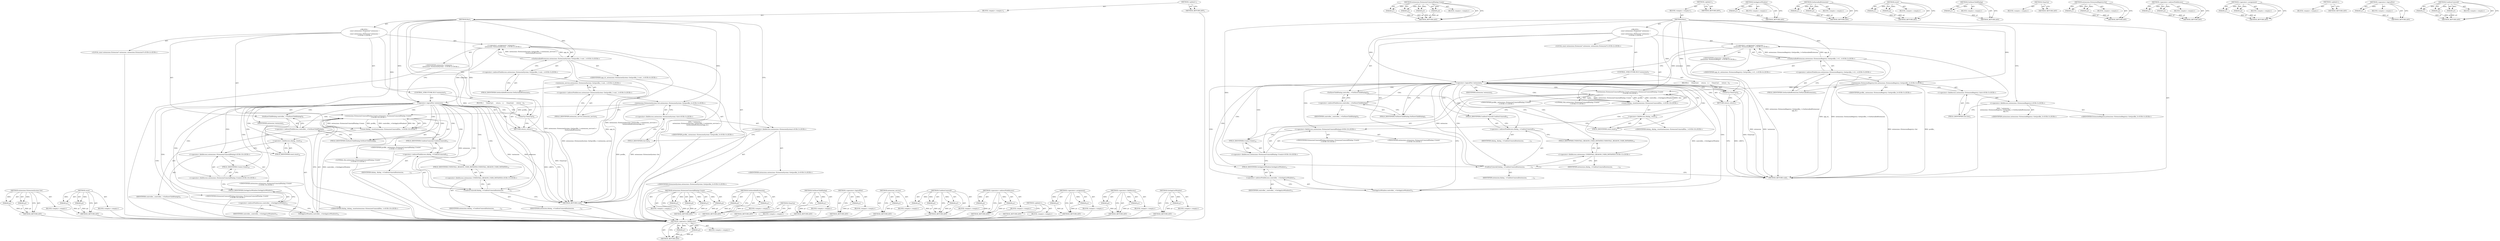 digraph "ConfirmUninstall" {
vulnerable_101 [label=<(METHOD,extensions.ExtensionSystem.Get)>];
vulnerable_102 [label=<(PARAM,p1)>];
vulnerable_103 [label=<(PARAM,p2)>];
vulnerable_104 [label=<(BLOCK,&lt;empty&gt;,&lt;empty&gt;)>];
vulnerable_105 [label=<(METHOD_RETURN,ANY)>];
vulnerable_122 [label=<(METHOD,reset)>];
vulnerable_123 [label=<(PARAM,p1)>];
vulnerable_124 [label=<(PARAM,p2)>];
vulnerable_125 [label=<(BLOCK,&lt;empty&gt;,&lt;empty&gt;)>];
vulnerable_126 [label=<(METHOD_RETURN,ANY)>];
vulnerable_6 [label=<(METHOD,&lt;global&gt;)<SUB>1</SUB>>];
vulnerable_7 [label=<(BLOCK,&lt;empty&gt;,&lt;empty&gt;)<SUB>1</SUB>>];
vulnerable_8 [label=<(METHOD,Run)<SUB>1</SUB>>];
vulnerable_9 [label="<(BLOCK,{
   const extensions::Extension* extension =
 ...,{
   const extensions::Extension* extension =
 ...)<SUB>1</SUB>>"];
vulnerable_10 [label="<(LOCAL,const extensions.Extension* extension: extensions.Extension*)<SUB>2</SUB>>"];
vulnerable_11 [label="<(&lt;operator&gt;.assignment,* extension =
      extensions::ExtensionSystem...)<SUB>2</SUB>>"];
vulnerable_12 [label="<(IDENTIFIER,extension,* extension =
      extensions::ExtensionSystem...)<SUB>2</SUB>>"];
vulnerable_13 [label="<(GetInstalledExtension,extensions::ExtensionSystem::Get(profile_)-&gt;ext...)<SUB>3</SUB>>"];
vulnerable_14 [label="<(&lt;operator&gt;.indirectFieldAccess,extensions::ExtensionSystem::Get(profile_)-&gt;ext...)<SUB>3</SUB>>"];
vulnerable_15 [label="<(extension_service,extensions::ExtensionSystem::Get(profile_)-&gt;ext...)<SUB>3</SUB>>"];
vulnerable_16 [label="<(&lt;operator&gt;.indirectFieldAccess,extensions::ExtensionSystem::Get(profile_)-&gt;ext...)<SUB>3</SUB>>"];
vulnerable_17 [label="<(extensions.ExtensionSystem.Get,extensions::ExtensionSystem::Get(profile_))<SUB>3</SUB>>"];
vulnerable_18 [label="<(&lt;operator&gt;.fieldAccess,extensions::ExtensionSystem::Get)<SUB>3</SUB>>"];
vulnerable_19 [label="<(&lt;operator&gt;.fieldAccess,extensions::ExtensionSystem)<SUB>3</SUB>>"];
vulnerable_20 [label="<(IDENTIFIER,extensions,extensions::ExtensionSystem::Get(profile_))<SUB>3</SUB>>"];
vulnerable_21 [label="<(IDENTIFIER,ExtensionSystem,extensions::ExtensionSystem::Get(profile_))<SUB>3</SUB>>"];
vulnerable_22 [label=<(FIELD_IDENTIFIER,Get,Get)<SUB>3</SUB>>];
vulnerable_23 [label="<(IDENTIFIER,profile_,extensions::ExtensionSystem::Get(profile_))<SUB>3</SUB>>"];
vulnerable_24 [label=<(FIELD_IDENTIFIER,extension_service,extension_service)<SUB>3</SUB>>];
vulnerable_25 [label=<(FIELD_IDENTIFIER,GetInstalledExtension,GetInstalledExtension)<SUB>3</SUB>>];
vulnerable_26 [label="<(IDENTIFIER,app_id_,extensions::ExtensionSystem::Get(profile_)-&gt;ext...)<SUB>4</SUB>>"];
vulnerable_27 [label=<(CONTROL_STRUCTURE,IF,if (!extension))<SUB>5</SUB>>];
vulnerable_28 [label=<(&lt;operator&gt;.logicalNot,!extension)<SUB>5</SUB>>];
vulnerable_29 [label=<(IDENTIFIER,extension,!extension)<SUB>5</SUB>>];
vulnerable_30 [label=<(BLOCK,{
     CleanUp();
     return;
  },{
     CleanUp();
     return;
  })<SUB>5</SUB>>];
vulnerable_31 [label=<(CleanUp,CleanUp())<SUB>6</SUB>>];
vulnerable_32 [label=<(RETURN,return;,return;)<SUB>7</SUB>>];
vulnerable_33 [label=<(OnShowChildDialog,controller_-&gt;OnShowChildDialog())<SUB>9</SUB>>];
vulnerable_34 [label=<(&lt;operator&gt;.indirectFieldAccess,controller_-&gt;OnShowChildDialog)<SUB>9</SUB>>];
vulnerable_35 [label=<(IDENTIFIER,controller_,controller_-&gt;OnShowChildDialog())<SUB>9</SUB>>];
vulnerable_36 [label=<(FIELD_IDENTIFIER,OnShowChildDialog,OnShowChildDialog)<SUB>9</SUB>>];
vulnerable_37 [label="<(reset,dialog_.reset(extensions::ExtensionUninstallDia...)<SUB>10</SUB>>"];
vulnerable_38 [label=<(&lt;operator&gt;.fieldAccess,dialog_.reset)<SUB>10</SUB>>];
vulnerable_39 [label="<(IDENTIFIER,dialog_,dialog_.reset(extensions::ExtensionUninstallDia...)<SUB>10</SUB>>"];
vulnerable_40 [label=<(FIELD_IDENTIFIER,reset,reset)<SUB>10</SUB>>];
vulnerable_41 [label="<(extensions.ExtensionUninstallDialog.Create,extensions::ExtensionUninstallDialog::Create(
 ...)<SUB>10</SUB>>"];
vulnerable_42 [label="<(&lt;operator&gt;.fieldAccess,extensions::ExtensionUninstallDialog::Create)<SUB>10</SUB>>"];
vulnerable_43 [label="<(&lt;operator&gt;.fieldAccess,extensions::ExtensionUninstallDialog)<SUB>10</SUB>>"];
vulnerable_44 [label="<(IDENTIFIER,extensions,extensions::ExtensionUninstallDialog::Create(
 ...)<SUB>10</SUB>>"];
vulnerable_45 [label="<(IDENTIFIER,ExtensionUninstallDialog,extensions::ExtensionUninstallDialog::Create(
 ...)<SUB>10</SUB>>"];
vulnerable_46 [label=<(FIELD_IDENTIFIER,Create,Create)<SUB>10</SUB>>];
vulnerable_47 [label="<(IDENTIFIER,profile_,extensions::ExtensionUninstallDialog::Create(
 ...)<SUB>11</SUB>>"];
vulnerable_48 [label=<(GetAppListWindow,controller_-&gt;GetAppListWindow())<SUB>11</SUB>>];
vulnerable_49 [label=<(&lt;operator&gt;.indirectFieldAccess,controller_-&gt;GetAppListWindow)<SUB>11</SUB>>];
vulnerable_50 [label=<(IDENTIFIER,controller_,controller_-&gt;GetAppListWindow())<SUB>11</SUB>>];
vulnerable_51 [label=<(FIELD_IDENTIFIER,GetAppListWindow,GetAppListWindow)<SUB>11</SUB>>];
vulnerable_52 [label="<(LITERAL,this,extensions::ExtensionUninstallDialog::Create(
 ...)<SUB>11</SUB>>"];
vulnerable_53 [label=<(ConfirmUninstall,dialog_-&gt;ConfirmUninstall(extension,
          ...)<SUB>12</SUB>>];
vulnerable_54 [label=<(&lt;operator&gt;.indirectFieldAccess,dialog_-&gt;ConfirmUninstall)<SUB>12</SUB>>];
vulnerable_55 [label=<(IDENTIFIER,dialog_,dialog_-&gt;ConfirmUninstall(extension,
          ...)<SUB>12</SUB>>];
vulnerable_56 [label=<(FIELD_IDENTIFIER,ConfirmUninstall,ConfirmUninstall)<SUB>12</SUB>>];
vulnerable_57 [label=<(IDENTIFIER,extension,dialog_-&gt;ConfirmUninstall(extension,
          ...)<SUB>12</SUB>>];
vulnerable_58 [label="<(&lt;operator&gt;.fieldAccess,extensions::UNINSTALL_REASON_USER_INITIATED)<SUB>13</SUB>>"];
vulnerable_59 [label=<(IDENTIFIER,extensions,dialog_-&gt;ConfirmUninstall(extension,
          ...)<SUB>13</SUB>>];
vulnerable_60 [label=<(FIELD_IDENTIFIER,UNINSTALL_REASON_USER_INITIATED,UNINSTALL_REASON_USER_INITIATED)<SUB>13</SUB>>];
vulnerable_61 [label=<(METHOD_RETURN,void)<SUB>1</SUB>>];
vulnerable_63 [label=<(METHOD_RETURN,ANY)<SUB>1</SUB>>];
vulnerable_127 [label=<(METHOD,extensions.ExtensionUninstallDialog.Create)>];
vulnerable_128 [label=<(PARAM,p1)>];
vulnerable_129 [label=<(PARAM,p2)>];
vulnerable_130 [label=<(PARAM,p3)>];
vulnerable_131 [label=<(PARAM,p4)>];
vulnerable_132 [label=<(BLOCK,&lt;empty&gt;,&lt;empty&gt;)>];
vulnerable_133 [label=<(METHOD_RETURN,ANY)>];
vulnerable_87 [label=<(METHOD,GetInstalledExtension)>];
vulnerable_88 [label=<(PARAM,p1)>];
vulnerable_89 [label=<(PARAM,p2)>];
vulnerable_90 [label=<(BLOCK,&lt;empty&gt;,&lt;empty&gt;)>];
vulnerable_91 [label=<(METHOD_RETURN,ANY)>];
vulnerable_118 [label=<(METHOD,OnShowChildDialog)>];
vulnerable_119 [label=<(PARAM,p1)>];
vulnerable_120 [label=<(BLOCK,&lt;empty&gt;,&lt;empty&gt;)>];
vulnerable_121 [label=<(METHOD_RETURN,ANY)>];
vulnerable_115 [label=<(METHOD,CleanUp)>];
vulnerable_116 [label=<(BLOCK,&lt;empty&gt;,&lt;empty&gt;)>];
vulnerable_117 [label=<(METHOD_RETURN,ANY)>];
vulnerable_111 [label=<(METHOD,&lt;operator&gt;.logicalNot)>];
vulnerable_112 [label=<(PARAM,p1)>];
vulnerable_113 [label=<(BLOCK,&lt;empty&gt;,&lt;empty&gt;)>];
vulnerable_114 [label=<(METHOD_RETURN,ANY)>];
vulnerable_97 [label=<(METHOD,extension_service)>];
vulnerable_98 [label=<(PARAM,p1)>];
vulnerable_99 [label=<(BLOCK,&lt;empty&gt;,&lt;empty&gt;)>];
vulnerable_100 [label=<(METHOD_RETURN,ANY)>];
vulnerable_138 [label=<(METHOD,ConfirmUninstall)>];
vulnerable_139 [label=<(PARAM,p1)>];
vulnerable_140 [label=<(PARAM,p2)>];
vulnerable_141 [label=<(PARAM,p3)>];
vulnerable_142 [label=<(BLOCK,&lt;empty&gt;,&lt;empty&gt;)>];
vulnerable_143 [label=<(METHOD_RETURN,ANY)>];
vulnerable_92 [label=<(METHOD,&lt;operator&gt;.indirectFieldAccess)>];
vulnerable_93 [label=<(PARAM,p1)>];
vulnerable_94 [label=<(PARAM,p2)>];
vulnerable_95 [label=<(BLOCK,&lt;empty&gt;,&lt;empty&gt;)>];
vulnerable_96 [label=<(METHOD_RETURN,ANY)>];
vulnerable_82 [label=<(METHOD,&lt;operator&gt;.assignment)>];
vulnerable_83 [label=<(PARAM,p1)>];
vulnerable_84 [label=<(PARAM,p2)>];
vulnerable_85 [label=<(BLOCK,&lt;empty&gt;,&lt;empty&gt;)>];
vulnerable_86 [label=<(METHOD_RETURN,ANY)>];
vulnerable_76 [label=<(METHOD,&lt;global&gt;)<SUB>1</SUB>>];
vulnerable_77 [label=<(BLOCK,&lt;empty&gt;,&lt;empty&gt;)>];
vulnerable_78 [label=<(METHOD_RETURN,ANY)>];
vulnerable_106 [label=<(METHOD,&lt;operator&gt;.fieldAccess)>];
vulnerable_107 [label=<(PARAM,p1)>];
vulnerable_108 [label=<(PARAM,p2)>];
vulnerable_109 [label=<(BLOCK,&lt;empty&gt;,&lt;empty&gt;)>];
vulnerable_110 [label=<(METHOD_RETURN,ANY)>];
vulnerable_134 [label=<(METHOD,GetAppListWindow)>];
vulnerable_135 [label=<(PARAM,p1)>];
vulnerable_136 [label=<(BLOCK,&lt;empty&gt;,&lt;empty&gt;)>];
vulnerable_137 [label=<(METHOD_RETURN,ANY)>];
fixed_99 [label=<(METHOD,&lt;operator&gt;.fieldAccess)>];
fixed_100 [label=<(PARAM,p1)>];
fixed_101 [label=<(PARAM,p2)>];
fixed_102 [label=<(BLOCK,&lt;empty&gt;,&lt;empty&gt;)>];
fixed_103 [label=<(METHOD_RETURN,ANY)>];
fixed_120 [label=<(METHOD,extensions.ExtensionUninstallDialog.Create)>];
fixed_121 [label=<(PARAM,p1)>];
fixed_122 [label=<(PARAM,p2)>];
fixed_123 [label=<(PARAM,p3)>];
fixed_124 [label=<(PARAM,p4)>];
fixed_125 [label=<(BLOCK,&lt;empty&gt;,&lt;empty&gt;)>];
fixed_126 [label=<(METHOD_RETURN,ANY)>];
fixed_6 [label=<(METHOD,&lt;global&gt;)<SUB>1</SUB>>];
fixed_7 [label=<(BLOCK,&lt;empty&gt;,&lt;empty&gt;)<SUB>1</SUB>>];
fixed_8 [label=<(METHOD,Run)<SUB>1</SUB>>];
fixed_9 [label="<(BLOCK,{
   const extensions::Extension* extension =
 ...,{
   const extensions::Extension* extension =
 ...)<SUB>1</SUB>>"];
fixed_10 [label="<(LOCAL,const extensions.Extension* extension: extensions.Extension*)<SUB>2</SUB>>"];
fixed_11 [label="<(&lt;operator&gt;.assignment,* extension =
      extensions::ExtensionRegist...)<SUB>2</SUB>>"];
fixed_12 [label="<(IDENTIFIER,extension,* extension =
      extensions::ExtensionRegist...)<SUB>2</SUB>>"];
fixed_13 [label="<(GetInstalledExtension,extensions::ExtensionRegistry::Get(profile_)-&gt;G...)<SUB>3</SUB>>"];
fixed_14 [label="<(&lt;operator&gt;.indirectFieldAccess,extensions::ExtensionRegistry::Get(profile_)-&gt;G...)<SUB>3</SUB>>"];
fixed_15 [label="<(extensions.ExtensionRegistry.Get,extensions::ExtensionRegistry::Get(profile_))<SUB>3</SUB>>"];
fixed_16 [label="<(&lt;operator&gt;.fieldAccess,extensions::ExtensionRegistry::Get)<SUB>3</SUB>>"];
fixed_17 [label="<(&lt;operator&gt;.fieldAccess,extensions::ExtensionRegistry)<SUB>3</SUB>>"];
fixed_18 [label="<(IDENTIFIER,extensions,extensions::ExtensionRegistry::Get(profile_))<SUB>3</SUB>>"];
fixed_19 [label="<(IDENTIFIER,ExtensionRegistry,extensions::ExtensionRegistry::Get(profile_))<SUB>3</SUB>>"];
fixed_20 [label=<(FIELD_IDENTIFIER,Get,Get)<SUB>3</SUB>>];
fixed_21 [label="<(IDENTIFIER,profile_,extensions::ExtensionRegistry::Get(profile_))<SUB>3</SUB>>"];
fixed_22 [label=<(FIELD_IDENTIFIER,GetInstalledExtension,GetInstalledExtension)<SUB>3</SUB>>];
fixed_23 [label="<(IDENTIFIER,app_id_,extensions::ExtensionRegistry::Get(profile_)-&gt;G...)<SUB>4</SUB>>"];
fixed_24 [label=<(CONTROL_STRUCTURE,IF,if (!extension))<SUB>5</SUB>>];
fixed_25 [label=<(&lt;operator&gt;.logicalNot,!extension)<SUB>5</SUB>>];
fixed_26 [label=<(IDENTIFIER,extension,!extension)<SUB>5</SUB>>];
fixed_27 [label=<(BLOCK,{
     CleanUp();
     return;
  },{
     CleanUp();
     return;
  })<SUB>5</SUB>>];
fixed_28 [label=<(CleanUp,CleanUp())<SUB>6</SUB>>];
fixed_29 [label=<(RETURN,return;,return;)<SUB>7</SUB>>];
fixed_30 [label=<(OnShowChildDialog,controller_-&gt;OnShowChildDialog())<SUB>9</SUB>>];
fixed_31 [label=<(&lt;operator&gt;.indirectFieldAccess,controller_-&gt;OnShowChildDialog)<SUB>9</SUB>>];
fixed_32 [label=<(IDENTIFIER,controller_,controller_-&gt;OnShowChildDialog())<SUB>9</SUB>>];
fixed_33 [label=<(FIELD_IDENTIFIER,OnShowChildDialog,OnShowChildDialog)<SUB>9</SUB>>];
fixed_34 [label="<(reset,dialog_.reset(extensions::ExtensionUninstallDia...)<SUB>10</SUB>>"];
fixed_35 [label=<(&lt;operator&gt;.fieldAccess,dialog_.reset)<SUB>10</SUB>>];
fixed_36 [label="<(IDENTIFIER,dialog_,dialog_.reset(extensions::ExtensionUninstallDia...)<SUB>10</SUB>>"];
fixed_37 [label=<(FIELD_IDENTIFIER,reset,reset)<SUB>10</SUB>>];
fixed_38 [label="<(extensions.ExtensionUninstallDialog.Create,extensions::ExtensionUninstallDialog::Create(
 ...)<SUB>10</SUB>>"];
fixed_39 [label="<(&lt;operator&gt;.fieldAccess,extensions::ExtensionUninstallDialog::Create)<SUB>10</SUB>>"];
fixed_40 [label="<(&lt;operator&gt;.fieldAccess,extensions::ExtensionUninstallDialog)<SUB>10</SUB>>"];
fixed_41 [label="<(IDENTIFIER,extensions,extensions::ExtensionUninstallDialog::Create(
 ...)<SUB>10</SUB>>"];
fixed_42 [label="<(IDENTIFIER,ExtensionUninstallDialog,extensions::ExtensionUninstallDialog::Create(
 ...)<SUB>10</SUB>>"];
fixed_43 [label=<(FIELD_IDENTIFIER,Create,Create)<SUB>10</SUB>>];
fixed_44 [label="<(IDENTIFIER,profile_,extensions::ExtensionUninstallDialog::Create(
 ...)<SUB>11</SUB>>"];
fixed_45 [label=<(GetAppListWindow,controller_-&gt;GetAppListWindow())<SUB>11</SUB>>];
fixed_46 [label=<(&lt;operator&gt;.indirectFieldAccess,controller_-&gt;GetAppListWindow)<SUB>11</SUB>>];
fixed_47 [label=<(IDENTIFIER,controller_,controller_-&gt;GetAppListWindow())<SUB>11</SUB>>];
fixed_48 [label=<(FIELD_IDENTIFIER,GetAppListWindow,GetAppListWindow)<SUB>11</SUB>>];
fixed_49 [label="<(LITERAL,this,extensions::ExtensionUninstallDialog::Create(
 ...)<SUB>11</SUB>>"];
fixed_50 [label=<(ConfirmUninstall,dialog_-&gt;ConfirmUninstall(extension,
          ...)<SUB>12</SUB>>];
fixed_51 [label=<(&lt;operator&gt;.indirectFieldAccess,dialog_-&gt;ConfirmUninstall)<SUB>12</SUB>>];
fixed_52 [label=<(IDENTIFIER,dialog_,dialog_-&gt;ConfirmUninstall(extension,
          ...)<SUB>12</SUB>>];
fixed_53 [label=<(FIELD_IDENTIFIER,ConfirmUninstall,ConfirmUninstall)<SUB>12</SUB>>];
fixed_54 [label=<(IDENTIFIER,extension,dialog_-&gt;ConfirmUninstall(extension,
          ...)<SUB>12</SUB>>];
fixed_55 [label="<(&lt;operator&gt;.fieldAccess,extensions::UNINSTALL_REASON_USER_INITIATED)<SUB>13</SUB>>"];
fixed_56 [label=<(IDENTIFIER,extensions,dialog_-&gt;ConfirmUninstall(extension,
          ...)<SUB>13</SUB>>];
fixed_57 [label=<(FIELD_IDENTIFIER,UNINSTALL_REASON_USER_INITIATED,UNINSTALL_REASON_USER_INITIATED)<SUB>13</SUB>>];
fixed_58 [label=<(METHOD_RETURN,void)<SUB>1</SUB>>];
fixed_60 [label=<(METHOD_RETURN,ANY)<SUB>1</SUB>>];
fixed_127 [label=<(METHOD,GetAppListWindow)>];
fixed_128 [label=<(PARAM,p1)>];
fixed_129 [label=<(BLOCK,&lt;empty&gt;,&lt;empty&gt;)>];
fixed_130 [label=<(METHOD_RETURN,ANY)>];
fixed_84 [label=<(METHOD,GetInstalledExtension)>];
fixed_85 [label=<(PARAM,p1)>];
fixed_86 [label=<(PARAM,p2)>];
fixed_87 [label=<(BLOCK,&lt;empty&gt;,&lt;empty&gt;)>];
fixed_88 [label=<(METHOD_RETURN,ANY)>];
fixed_115 [label=<(METHOD,reset)>];
fixed_116 [label=<(PARAM,p1)>];
fixed_117 [label=<(PARAM,p2)>];
fixed_118 [label=<(BLOCK,&lt;empty&gt;,&lt;empty&gt;)>];
fixed_119 [label=<(METHOD_RETURN,ANY)>];
fixed_111 [label=<(METHOD,OnShowChildDialog)>];
fixed_112 [label=<(PARAM,p1)>];
fixed_113 [label=<(BLOCK,&lt;empty&gt;,&lt;empty&gt;)>];
fixed_114 [label=<(METHOD_RETURN,ANY)>];
fixed_108 [label=<(METHOD,CleanUp)>];
fixed_109 [label=<(BLOCK,&lt;empty&gt;,&lt;empty&gt;)>];
fixed_110 [label=<(METHOD_RETURN,ANY)>];
fixed_94 [label=<(METHOD,extensions.ExtensionRegistry.Get)>];
fixed_95 [label=<(PARAM,p1)>];
fixed_96 [label=<(PARAM,p2)>];
fixed_97 [label=<(BLOCK,&lt;empty&gt;,&lt;empty&gt;)>];
fixed_98 [label=<(METHOD_RETURN,ANY)>];
fixed_89 [label=<(METHOD,&lt;operator&gt;.indirectFieldAccess)>];
fixed_90 [label=<(PARAM,p1)>];
fixed_91 [label=<(PARAM,p2)>];
fixed_92 [label=<(BLOCK,&lt;empty&gt;,&lt;empty&gt;)>];
fixed_93 [label=<(METHOD_RETURN,ANY)>];
fixed_79 [label=<(METHOD,&lt;operator&gt;.assignment)>];
fixed_80 [label=<(PARAM,p1)>];
fixed_81 [label=<(PARAM,p2)>];
fixed_82 [label=<(BLOCK,&lt;empty&gt;,&lt;empty&gt;)>];
fixed_83 [label=<(METHOD_RETURN,ANY)>];
fixed_73 [label=<(METHOD,&lt;global&gt;)<SUB>1</SUB>>];
fixed_74 [label=<(BLOCK,&lt;empty&gt;,&lt;empty&gt;)>];
fixed_75 [label=<(METHOD_RETURN,ANY)>];
fixed_104 [label=<(METHOD,&lt;operator&gt;.logicalNot)>];
fixed_105 [label=<(PARAM,p1)>];
fixed_106 [label=<(BLOCK,&lt;empty&gt;,&lt;empty&gt;)>];
fixed_107 [label=<(METHOD_RETURN,ANY)>];
fixed_131 [label=<(METHOD,ConfirmUninstall)>];
fixed_132 [label=<(PARAM,p1)>];
fixed_133 [label=<(PARAM,p2)>];
fixed_134 [label=<(PARAM,p3)>];
fixed_135 [label=<(BLOCK,&lt;empty&gt;,&lt;empty&gt;)>];
fixed_136 [label=<(METHOD_RETURN,ANY)>];
vulnerable_101 -> vulnerable_102  [key=0, label="AST: "];
vulnerable_101 -> vulnerable_102  [key=1, label="DDG: "];
vulnerable_101 -> vulnerable_104  [key=0, label="AST: "];
vulnerable_101 -> vulnerable_103  [key=0, label="AST: "];
vulnerable_101 -> vulnerable_103  [key=1, label="DDG: "];
vulnerable_101 -> vulnerable_105  [key=0, label="AST: "];
vulnerable_101 -> vulnerable_105  [key=1, label="CFG: "];
vulnerable_102 -> vulnerable_105  [key=0, label="DDG: p1"];
vulnerable_103 -> vulnerable_105  [key=0, label="DDG: p2"];
vulnerable_104 -> fixed_99  [key=0];
vulnerable_105 -> fixed_99  [key=0];
vulnerable_122 -> vulnerable_123  [key=0, label="AST: "];
vulnerable_122 -> vulnerable_123  [key=1, label="DDG: "];
vulnerable_122 -> vulnerable_125  [key=0, label="AST: "];
vulnerable_122 -> vulnerable_124  [key=0, label="AST: "];
vulnerable_122 -> vulnerable_124  [key=1, label="DDG: "];
vulnerable_122 -> vulnerable_126  [key=0, label="AST: "];
vulnerable_122 -> vulnerable_126  [key=1, label="CFG: "];
vulnerable_123 -> vulnerable_126  [key=0, label="DDG: p1"];
vulnerable_124 -> vulnerable_126  [key=0, label="DDG: p2"];
vulnerable_125 -> fixed_99  [key=0];
vulnerable_126 -> fixed_99  [key=0];
vulnerable_6 -> vulnerable_7  [key=0, label="AST: "];
vulnerable_6 -> vulnerable_63  [key=0, label="AST: "];
vulnerable_6 -> vulnerable_63  [key=1, label="CFG: "];
vulnerable_7 -> vulnerable_8  [key=0, label="AST: "];
vulnerable_8 -> vulnerable_9  [key=0, label="AST: "];
vulnerable_8 -> vulnerable_61  [key=0, label="AST: "];
vulnerable_8 -> vulnerable_19  [key=0, label="CFG: "];
vulnerable_8 -> vulnerable_53  [key=0, label="DDG: "];
vulnerable_8 -> vulnerable_13  [key=0, label="DDG: "];
vulnerable_8 -> vulnerable_28  [key=0, label="DDG: "];
vulnerable_8 -> vulnerable_31  [key=0, label="DDG: "];
vulnerable_8 -> vulnerable_32  [key=0, label="DDG: "];
vulnerable_8 -> vulnerable_41  [key=0, label="DDG: "];
vulnerable_8 -> vulnerable_17  [key=0, label="DDG: "];
vulnerable_9 -> vulnerable_10  [key=0, label="AST: "];
vulnerable_9 -> vulnerable_11  [key=0, label="AST: "];
vulnerable_9 -> vulnerable_27  [key=0, label="AST: "];
vulnerable_9 -> vulnerable_33  [key=0, label="AST: "];
vulnerable_9 -> vulnerable_37  [key=0, label="AST: "];
vulnerable_9 -> vulnerable_53  [key=0, label="AST: "];
vulnerable_10 -> fixed_99  [key=0];
vulnerable_11 -> vulnerable_12  [key=0, label="AST: "];
vulnerable_11 -> vulnerable_13  [key=0, label="AST: "];
vulnerable_11 -> vulnerable_28  [key=0, label="CFG: "];
vulnerable_11 -> vulnerable_28  [key=1, label="DDG: extension"];
vulnerable_11 -> vulnerable_61  [key=0, label="DDG: extensions::ExtensionSystem::Get(profile_)-&gt;extension_service()-&gt;
          GetInstalledExtension(app_id_)"];
vulnerable_11 -> vulnerable_61  [key=1, label="DDG: * extension =
      extensions::ExtensionSystem::Get(profile_)-&gt;extension_service()-&gt;
          GetInstalledExtension(app_id_)"];
vulnerable_12 -> fixed_99  [key=0];
vulnerable_13 -> vulnerable_14  [key=0, label="AST: "];
vulnerable_13 -> vulnerable_26  [key=0, label="AST: "];
vulnerable_13 -> vulnerable_11  [key=0, label="CFG: "];
vulnerable_13 -> vulnerable_11  [key=1, label="DDG: extensions::ExtensionSystem::Get(profile_)-&gt;extension_service()-&gt;
          GetInstalledExtension"];
vulnerable_13 -> vulnerable_11  [key=2, label="DDG: app_id_"];
vulnerable_13 -> vulnerable_61  [key=0, label="DDG: extensions::ExtensionSystem::Get(profile_)-&gt;extension_service()-&gt;
          GetInstalledExtension"];
vulnerable_13 -> vulnerable_61  [key=1, label="DDG: app_id_"];
vulnerable_14 -> vulnerable_15  [key=0, label="AST: "];
vulnerable_14 -> vulnerable_25  [key=0, label="AST: "];
vulnerable_14 -> vulnerable_13  [key=0, label="CFG: "];
vulnerable_15 -> vulnerable_16  [key=0, label="AST: "];
vulnerable_15 -> vulnerable_25  [key=0, label="CFG: "];
vulnerable_15 -> vulnerable_61  [key=0, label="DDG: extensions::ExtensionSystem::Get(profile_)-&gt;extension_service"];
vulnerable_16 -> vulnerable_17  [key=0, label="AST: "];
vulnerable_16 -> vulnerable_24  [key=0, label="AST: "];
vulnerable_16 -> vulnerable_15  [key=0, label="CFG: "];
vulnerable_17 -> vulnerable_18  [key=0, label="AST: "];
vulnerable_17 -> vulnerable_23  [key=0, label="AST: "];
vulnerable_17 -> vulnerable_24  [key=0, label="CFG: "];
vulnerable_17 -> vulnerable_61  [key=0, label="DDG: extensions::ExtensionSystem::Get"];
vulnerable_17 -> vulnerable_61  [key=1, label="DDG: profile_"];
vulnerable_17 -> vulnerable_41  [key=0, label="DDG: profile_"];
vulnerable_18 -> vulnerable_19  [key=0, label="AST: "];
vulnerable_18 -> vulnerable_22  [key=0, label="AST: "];
vulnerable_18 -> vulnerable_17  [key=0, label="CFG: "];
vulnerable_19 -> vulnerable_20  [key=0, label="AST: "];
vulnerable_19 -> vulnerable_21  [key=0, label="AST: "];
vulnerable_19 -> vulnerable_22  [key=0, label="CFG: "];
vulnerable_20 -> fixed_99  [key=0];
vulnerable_21 -> fixed_99  [key=0];
vulnerable_22 -> vulnerable_18  [key=0, label="CFG: "];
vulnerable_23 -> fixed_99  [key=0];
vulnerable_24 -> vulnerable_16  [key=0, label="CFG: "];
vulnerable_25 -> vulnerable_14  [key=0, label="CFG: "];
vulnerable_26 -> fixed_99  [key=0];
vulnerable_27 -> vulnerable_28  [key=0, label="AST: "];
vulnerable_27 -> vulnerable_30  [key=0, label="AST: "];
vulnerable_28 -> vulnerable_29  [key=0, label="AST: "];
vulnerable_28 -> vulnerable_31  [key=0, label="CFG: "];
vulnerable_28 -> vulnerable_31  [key=1, label="CDG: "];
vulnerable_28 -> vulnerable_36  [key=0, label="CFG: "];
vulnerable_28 -> vulnerable_36  [key=1, label="CDG: "];
vulnerable_28 -> vulnerable_61  [key=0, label="DDG: extension"];
vulnerable_28 -> vulnerable_61  [key=1, label="DDG: !extension"];
vulnerable_28 -> vulnerable_53  [key=0, label="DDG: extension"];
vulnerable_28 -> vulnerable_53  [key=1, label="CDG: "];
vulnerable_28 -> vulnerable_34  [key=0, label="CDG: "];
vulnerable_28 -> vulnerable_48  [key=0, label="CDG: "];
vulnerable_28 -> vulnerable_32  [key=0, label="CDG: "];
vulnerable_28 -> vulnerable_58  [key=0, label="CDG: "];
vulnerable_28 -> vulnerable_49  [key=0, label="CDG: "];
vulnerable_28 -> vulnerable_60  [key=0, label="CDG: "];
vulnerable_28 -> vulnerable_33  [key=0, label="CDG: "];
vulnerable_28 -> vulnerable_42  [key=0, label="CDG: "];
vulnerable_28 -> vulnerable_51  [key=0, label="CDG: "];
vulnerable_28 -> vulnerable_37  [key=0, label="CDG: "];
vulnerable_28 -> vulnerable_46  [key=0, label="CDG: "];
vulnerable_28 -> vulnerable_38  [key=0, label="CDG: "];
vulnerable_28 -> vulnerable_56  [key=0, label="CDG: "];
vulnerable_28 -> vulnerable_41  [key=0, label="CDG: "];
vulnerable_28 -> vulnerable_40  [key=0, label="CDG: "];
vulnerable_28 -> vulnerable_54  [key=0, label="CDG: "];
vulnerable_28 -> vulnerable_43  [key=0, label="CDG: "];
vulnerable_29 -> fixed_99  [key=0];
vulnerable_30 -> vulnerable_31  [key=0, label="AST: "];
vulnerable_30 -> vulnerable_32  [key=0, label="AST: "];
vulnerable_31 -> vulnerable_32  [key=0, label="CFG: "];
vulnerable_31 -> vulnerable_61  [key=0, label="DDG: CleanUp()"];
vulnerable_32 -> vulnerable_61  [key=0, label="CFG: "];
vulnerable_32 -> vulnerable_61  [key=1, label="DDG: &lt;RET&gt;"];
vulnerable_33 -> vulnerable_34  [key=0, label="AST: "];
vulnerable_33 -> vulnerable_40  [key=0, label="CFG: "];
vulnerable_34 -> vulnerable_35  [key=0, label="AST: "];
vulnerable_34 -> vulnerable_36  [key=0, label="AST: "];
vulnerable_34 -> vulnerable_33  [key=0, label="CFG: "];
vulnerable_35 -> fixed_99  [key=0];
vulnerable_36 -> vulnerable_34  [key=0, label="CFG: "];
vulnerable_37 -> vulnerable_38  [key=0, label="AST: "];
vulnerable_37 -> vulnerable_41  [key=0, label="AST: "];
vulnerable_37 -> vulnerable_56  [key=0, label="CFG: "];
vulnerable_38 -> vulnerable_39  [key=0, label="AST: "];
vulnerable_38 -> vulnerable_40  [key=0, label="AST: "];
vulnerable_38 -> vulnerable_43  [key=0, label="CFG: "];
vulnerable_39 -> fixed_99  [key=0];
vulnerable_40 -> vulnerable_38  [key=0, label="CFG: "];
vulnerable_41 -> vulnerable_42  [key=0, label="AST: "];
vulnerable_41 -> vulnerable_47  [key=0, label="AST: "];
vulnerable_41 -> vulnerable_48  [key=0, label="AST: "];
vulnerable_41 -> vulnerable_52  [key=0, label="AST: "];
vulnerable_41 -> vulnerable_37  [key=0, label="CFG: "];
vulnerable_41 -> vulnerable_37  [key=1, label="DDG: extensions::ExtensionUninstallDialog::Create"];
vulnerable_41 -> vulnerable_37  [key=2, label="DDG: profile_"];
vulnerable_41 -> vulnerable_37  [key=3, label="DDG: controller_-&gt;GetAppListWindow()"];
vulnerable_41 -> vulnerable_37  [key=4, label="DDG: this"];
vulnerable_42 -> vulnerable_43  [key=0, label="AST: "];
vulnerable_42 -> vulnerable_46  [key=0, label="AST: "];
vulnerable_42 -> vulnerable_51  [key=0, label="CFG: "];
vulnerable_43 -> vulnerable_44  [key=0, label="AST: "];
vulnerable_43 -> vulnerable_45  [key=0, label="AST: "];
vulnerable_43 -> vulnerable_46  [key=0, label="CFG: "];
vulnerable_44 -> fixed_99  [key=0];
vulnerable_45 -> fixed_99  [key=0];
vulnerable_46 -> vulnerable_42  [key=0, label="CFG: "];
vulnerable_47 -> fixed_99  [key=0];
vulnerable_48 -> vulnerable_49  [key=0, label="AST: "];
vulnerable_48 -> vulnerable_41  [key=0, label="CFG: "];
vulnerable_48 -> vulnerable_41  [key=1, label="DDG: controller_-&gt;GetAppListWindow"];
vulnerable_49 -> vulnerable_50  [key=0, label="AST: "];
vulnerable_49 -> vulnerable_51  [key=0, label="AST: "];
vulnerable_49 -> vulnerable_48  [key=0, label="CFG: "];
vulnerable_50 -> fixed_99  [key=0];
vulnerable_51 -> vulnerable_49  [key=0, label="CFG: "];
vulnerable_52 -> fixed_99  [key=0];
vulnerable_53 -> vulnerable_54  [key=0, label="AST: "];
vulnerable_53 -> vulnerable_57  [key=0, label="AST: "];
vulnerable_53 -> vulnerable_58  [key=0, label="AST: "];
vulnerable_53 -> vulnerable_61  [key=0, label="CFG: "];
vulnerable_54 -> vulnerable_55  [key=0, label="AST: "];
vulnerable_54 -> vulnerable_56  [key=0, label="AST: "];
vulnerable_54 -> vulnerable_60  [key=0, label="CFG: "];
vulnerable_55 -> fixed_99  [key=0];
vulnerable_56 -> vulnerable_54  [key=0, label="CFG: "];
vulnerable_57 -> fixed_99  [key=0];
vulnerable_58 -> vulnerable_59  [key=0, label="AST: "];
vulnerable_58 -> vulnerable_60  [key=0, label="AST: "];
vulnerable_58 -> vulnerable_53  [key=0, label="CFG: "];
vulnerable_59 -> fixed_99  [key=0];
vulnerable_60 -> vulnerable_58  [key=0, label="CFG: "];
vulnerable_61 -> fixed_99  [key=0];
vulnerable_63 -> fixed_99  [key=0];
vulnerable_127 -> vulnerable_128  [key=0, label="AST: "];
vulnerable_127 -> vulnerable_128  [key=1, label="DDG: "];
vulnerable_127 -> vulnerable_132  [key=0, label="AST: "];
vulnerable_127 -> vulnerable_129  [key=0, label="AST: "];
vulnerable_127 -> vulnerable_129  [key=1, label="DDG: "];
vulnerable_127 -> vulnerable_133  [key=0, label="AST: "];
vulnerable_127 -> vulnerable_133  [key=1, label="CFG: "];
vulnerable_127 -> vulnerable_130  [key=0, label="AST: "];
vulnerable_127 -> vulnerable_130  [key=1, label="DDG: "];
vulnerable_127 -> vulnerable_131  [key=0, label="AST: "];
vulnerable_127 -> vulnerable_131  [key=1, label="DDG: "];
vulnerable_128 -> vulnerable_133  [key=0, label="DDG: p1"];
vulnerable_129 -> vulnerable_133  [key=0, label="DDG: p2"];
vulnerable_130 -> vulnerable_133  [key=0, label="DDG: p3"];
vulnerable_131 -> vulnerable_133  [key=0, label="DDG: p4"];
vulnerable_132 -> fixed_99  [key=0];
vulnerable_133 -> fixed_99  [key=0];
vulnerable_87 -> vulnerable_88  [key=0, label="AST: "];
vulnerable_87 -> vulnerable_88  [key=1, label="DDG: "];
vulnerable_87 -> vulnerable_90  [key=0, label="AST: "];
vulnerable_87 -> vulnerable_89  [key=0, label="AST: "];
vulnerable_87 -> vulnerable_89  [key=1, label="DDG: "];
vulnerable_87 -> vulnerable_91  [key=0, label="AST: "];
vulnerable_87 -> vulnerable_91  [key=1, label="CFG: "];
vulnerable_88 -> vulnerable_91  [key=0, label="DDG: p1"];
vulnerable_89 -> vulnerable_91  [key=0, label="DDG: p2"];
vulnerable_90 -> fixed_99  [key=0];
vulnerable_91 -> fixed_99  [key=0];
vulnerable_118 -> vulnerable_119  [key=0, label="AST: "];
vulnerable_118 -> vulnerable_119  [key=1, label="DDG: "];
vulnerable_118 -> vulnerable_120  [key=0, label="AST: "];
vulnerable_118 -> vulnerable_121  [key=0, label="AST: "];
vulnerable_118 -> vulnerable_121  [key=1, label="CFG: "];
vulnerable_119 -> vulnerable_121  [key=0, label="DDG: p1"];
vulnerable_120 -> fixed_99  [key=0];
vulnerable_121 -> fixed_99  [key=0];
vulnerable_115 -> vulnerable_116  [key=0, label="AST: "];
vulnerable_115 -> vulnerable_117  [key=0, label="AST: "];
vulnerable_115 -> vulnerable_117  [key=1, label="CFG: "];
vulnerable_116 -> fixed_99  [key=0];
vulnerable_117 -> fixed_99  [key=0];
vulnerable_111 -> vulnerable_112  [key=0, label="AST: "];
vulnerable_111 -> vulnerable_112  [key=1, label="DDG: "];
vulnerable_111 -> vulnerable_113  [key=0, label="AST: "];
vulnerable_111 -> vulnerable_114  [key=0, label="AST: "];
vulnerable_111 -> vulnerable_114  [key=1, label="CFG: "];
vulnerable_112 -> vulnerable_114  [key=0, label="DDG: p1"];
vulnerable_113 -> fixed_99  [key=0];
vulnerable_114 -> fixed_99  [key=0];
vulnerable_97 -> vulnerable_98  [key=0, label="AST: "];
vulnerable_97 -> vulnerable_98  [key=1, label="DDG: "];
vulnerable_97 -> vulnerable_99  [key=0, label="AST: "];
vulnerable_97 -> vulnerable_100  [key=0, label="AST: "];
vulnerable_97 -> vulnerable_100  [key=1, label="CFG: "];
vulnerable_98 -> vulnerable_100  [key=0, label="DDG: p1"];
vulnerable_99 -> fixed_99  [key=0];
vulnerable_100 -> fixed_99  [key=0];
vulnerable_138 -> vulnerable_139  [key=0, label="AST: "];
vulnerable_138 -> vulnerable_139  [key=1, label="DDG: "];
vulnerable_138 -> vulnerable_142  [key=0, label="AST: "];
vulnerable_138 -> vulnerable_140  [key=0, label="AST: "];
vulnerable_138 -> vulnerable_140  [key=1, label="DDG: "];
vulnerable_138 -> vulnerable_143  [key=0, label="AST: "];
vulnerable_138 -> vulnerable_143  [key=1, label="CFG: "];
vulnerable_138 -> vulnerable_141  [key=0, label="AST: "];
vulnerable_138 -> vulnerable_141  [key=1, label="DDG: "];
vulnerable_139 -> vulnerable_143  [key=0, label="DDG: p1"];
vulnerable_140 -> vulnerable_143  [key=0, label="DDG: p2"];
vulnerable_141 -> vulnerable_143  [key=0, label="DDG: p3"];
vulnerable_142 -> fixed_99  [key=0];
vulnerable_143 -> fixed_99  [key=0];
vulnerable_92 -> vulnerable_93  [key=0, label="AST: "];
vulnerable_92 -> vulnerable_93  [key=1, label="DDG: "];
vulnerable_92 -> vulnerable_95  [key=0, label="AST: "];
vulnerable_92 -> vulnerable_94  [key=0, label="AST: "];
vulnerable_92 -> vulnerable_94  [key=1, label="DDG: "];
vulnerable_92 -> vulnerable_96  [key=0, label="AST: "];
vulnerable_92 -> vulnerable_96  [key=1, label="CFG: "];
vulnerable_93 -> vulnerable_96  [key=0, label="DDG: p1"];
vulnerable_94 -> vulnerable_96  [key=0, label="DDG: p2"];
vulnerable_95 -> fixed_99  [key=0];
vulnerable_96 -> fixed_99  [key=0];
vulnerable_82 -> vulnerable_83  [key=0, label="AST: "];
vulnerable_82 -> vulnerable_83  [key=1, label="DDG: "];
vulnerable_82 -> vulnerable_85  [key=0, label="AST: "];
vulnerable_82 -> vulnerable_84  [key=0, label="AST: "];
vulnerable_82 -> vulnerable_84  [key=1, label="DDG: "];
vulnerable_82 -> vulnerable_86  [key=0, label="AST: "];
vulnerable_82 -> vulnerable_86  [key=1, label="CFG: "];
vulnerable_83 -> vulnerable_86  [key=0, label="DDG: p1"];
vulnerable_84 -> vulnerable_86  [key=0, label="DDG: p2"];
vulnerable_85 -> fixed_99  [key=0];
vulnerable_86 -> fixed_99  [key=0];
vulnerable_76 -> vulnerable_77  [key=0, label="AST: "];
vulnerable_76 -> vulnerable_78  [key=0, label="AST: "];
vulnerable_76 -> vulnerable_78  [key=1, label="CFG: "];
vulnerable_77 -> fixed_99  [key=0];
vulnerable_78 -> fixed_99  [key=0];
vulnerable_106 -> vulnerable_107  [key=0, label="AST: "];
vulnerable_106 -> vulnerable_107  [key=1, label="DDG: "];
vulnerable_106 -> vulnerable_109  [key=0, label="AST: "];
vulnerable_106 -> vulnerable_108  [key=0, label="AST: "];
vulnerable_106 -> vulnerable_108  [key=1, label="DDG: "];
vulnerable_106 -> vulnerable_110  [key=0, label="AST: "];
vulnerable_106 -> vulnerable_110  [key=1, label="CFG: "];
vulnerable_107 -> vulnerable_110  [key=0, label="DDG: p1"];
vulnerable_108 -> vulnerable_110  [key=0, label="DDG: p2"];
vulnerable_109 -> fixed_99  [key=0];
vulnerable_110 -> fixed_99  [key=0];
vulnerable_134 -> vulnerable_135  [key=0, label="AST: "];
vulnerable_134 -> vulnerable_135  [key=1, label="DDG: "];
vulnerable_134 -> vulnerable_136  [key=0, label="AST: "];
vulnerable_134 -> vulnerable_137  [key=0, label="AST: "];
vulnerable_134 -> vulnerable_137  [key=1, label="CFG: "];
vulnerable_135 -> vulnerable_137  [key=0, label="DDG: p1"];
vulnerable_136 -> fixed_99  [key=0];
vulnerable_137 -> fixed_99  [key=0];
fixed_99 -> fixed_100  [key=0, label="AST: "];
fixed_99 -> fixed_100  [key=1, label="DDG: "];
fixed_99 -> fixed_102  [key=0, label="AST: "];
fixed_99 -> fixed_101  [key=0, label="AST: "];
fixed_99 -> fixed_101  [key=1, label="DDG: "];
fixed_99 -> fixed_103  [key=0, label="AST: "];
fixed_99 -> fixed_103  [key=1, label="CFG: "];
fixed_100 -> fixed_103  [key=0, label="DDG: p1"];
fixed_101 -> fixed_103  [key=0, label="DDG: p2"];
fixed_120 -> fixed_121  [key=0, label="AST: "];
fixed_120 -> fixed_121  [key=1, label="DDG: "];
fixed_120 -> fixed_125  [key=0, label="AST: "];
fixed_120 -> fixed_122  [key=0, label="AST: "];
fixed_120 -> fixed_122  [key=1, label="DDG: "];
fixed_120 -> fixed_126  [key=0, label="AST: "];
fixed_120 -> fixed_126  [key=1, label="CFG: "];
fixed_120 -> fixed_123  [key=0, label="AST: "];
fixed_120 -> fixed_123  [key=1, label="DDG: "];
fixed_120 -> fixed_124  [key=0, label="AST: "];
fixed_120 -> fixed_124  [key=1, label="DDG: "];
fixed_121 -> fixed_126  [key=0, label="DDG: p1"];
fixed_122 -> fixed_126  [key=0, label="DDG: p2"];
fixed_123 -> fixed_126  [key=0, label="DDG: p3"];
fixed_124 -> fixed_126  [key=0, label="DDG: p4"];
fixed_6 -> fixed_7  [key=0, label="AST: "];
fixed_6 -> fixed_60  [key=0, label="AST: "];
fixed_6 -> fixed_60  [key=1, label="CFG: "];
fixed_7 -> fixed_8  [key=0, label="AST: "];
fixed_8 -> fixed_9  [key=0, label="AST: "];
fixed_8 -> fixed_58  [key=0, label="AST: "];
fixed_8 -> fixed_17  [key=0, label="CFG: "];
fixed_8 -> fixed_50  [key=0, label="DDG: "];
fixed_8 -> fixed_13  [key=0, label="DDG: "];
fixed_8 -> fixed_25  [key=0, label="DDG: "];
fixed_8 -> fixed_28  [key=0, label="DDG: "];
fixed_8 -> fixed_29  [key=0, label="DDG: "];
fixed_8 -> fixed_38  [key=0, label="DDG: "];
fixed_8 -> fixed_15  [key=0, label="DDG: "];
fixed_9 -> fixed_10  [key=0, label="AST: "];
fixed_9 -> fixed_11  [key=0, label="AST: "];
fixed_9 -> fixed_24  [key=0, label="AST: "];
fixed_9 -> fixed_30  [key=0, label="AST: "];
fixed_9 -> fixed_34  [key=0, label="AST: "];
fixed_9 -> fixed_50  [key=0, label="AST: "];
fixed_11 -> fixed_12  [key=0, label="AST: "];
fixed_11 -> fixed_13  [key=0, label="AST: "];
fixed_11 -> fixed_25  [key=0, label="CFG: "];
fixed_11 -> fixed_25  [key=1, label="DDG: extension"];
fixed_11 -> fixed_58  [key=0, label="DDG: extensions::ExtensionRegistry::Get(profile_)-&gt;GetInstalledExtension(
          app_id_)"];
fixed_11 -> fixed_58  [key=1, label="DDG: * extension =
      extensions::ExtensionRegistry::Get(profile_)-&gt;GetInstalledExtension(
          app_id_)"];
fixed_13 -> fixed_14  [key=0, label="AST: "];
fixed_13 -> fixed_23  [key=0, label="AST: "];
fixed_13 -> fixed_11  [key=0, label="CFG: "];
fixed_13 -> fixed_11  [key=1, label="DDG: extensions::ExtensionRegistry::Get(profile_)-&gt;GetInstalledExtension"];
fixed_13 -> fixed_11  [key=2, label="DDG: app_id_"];
fixed_13 -> fixed_58  [key=0, label="DDG: extensions::ExtensionRegistry::Get(profile_)-&gt;GetInstalledExtension"];
fixed_13 -> fixed_58  [key=1, label="DDG: app_id_"];
fixed_14 -> fixed_15  [key=0, label="AST: "];
fixed_14 -> fixed_22  [key=0, label="AST: "];
fixed_14 -> fixed_13  [key=0, label="CFG: "];
fixed_15 -> fixed_16  [key=0, label="AST: "];
fixed_15 -> fixed_21  [key=0, label="AST: "];
fixed_15 -> fixed_22  [key=0, label="CFG: "];
fixed_15 -> fixed_58  [key=0, label="DDG: extensions::ExtensionRegistry::Get"];
fixed_15 -> fixed_58  [key=1, label="DDG: profile_"];
fixed_15 -> fixed_38  [key=0, label="DDG: profile_"];
fixed_16 -> fixed_17  [key=0, label="AST: "];
fixed_16 -> fixed_20  [key=0, label="AST: "];
fixed_16 -> fixed_15  [key=0, label="CFG: "];
fixed_17 -> fixed_18  [key=0, label="AST: "];
fixed_17 -> fixed_19  [key=0, label="AST: "];
fixed_17 -> fixed_20  [key=0, label="CFG: "];
fixed_20 -> fixed_16  [key=0, label="CFG: "];
fixed_22 -> fixed_14  [key=0, label="CFG: "];
fixed_24 -> fixed_25  [key=0, label="AST: "];
fixed_24 -> fixed_27  [key=0, label="AST: "];
fixed_25 -> fixed_26  [key=0, label="AST: "];
fixed_25 -> fixed_28  [key=0, label="CFG: "];
fixed_25 -> fixed_28  [key=1, label="CDG: "];
fixed_25 -> fixed_33  [key=0, label="CFG: "];
fixed_25 -> fixed_33  [key=1, label="CDG: "];
fixed_25 -> fixed_58  [key=0, label="DDG: extension"];
fixed_25 -> fixed_58  [key=1, label="DDG: !extension"];
fixed_25 -> fixed_50  [key=0, label="DDG: extension"];
fixed_25 -> fixed_50  [key=1, label="CDG: "];
fixed_25 -> fixed_30  [key=0, label="CDG: "];
fixed_25 -> fixed_34  [key=0, label="CDG: "];
fixed_25 -> fixed_48  [key=0, label="CDG: "];
fixed_25 -> fixed_51  [key=0, label="CDG: "];
fixed_25 -> fixed_57  [key=0, label="CDG: "];
fixed_25 -> fixed_37  [key=0, label="CDG: "];
fixed_25 -> fixed_46  [key=0, label="CDG: "];
fixed_25 -> fixed_53  [key=0, label="CDG: "];
fixed_25 -> fixed_38  [key=0, label="CDG: "];
fixed_25 -> fixed_45  [key=0, label="CDG: "];
fixed_25 -> fixed_40  [key=0, label="CDG: "];
fixed_25 -> fixed_29  [key=0, label="CDG: "];
fixed_25 -> fixed_35  [key=0, label="CDG: "];
fixed_25 -> fixed_55  [key=0, label="CDG: "];
fixed_25 -> fixed_39  [key=0, label="CDG: "];
fixed_25 -> fixed_31  [key=0, label="CDG: "];
fixed_25 -> fixed_43  [key=0, label="CDG: "];
fixed_27 -> fixed_28  [key=0, label="AST: "];
fixed_27 -> fixed_29  [key=0, label="AST: "];
fixed_28 -> fixed_29  [key=0, label="CFG: "];
fixed_28 -> fixed_58  [key=0, label="DDG: CleanUp()"];
fixed_29 -> fixed_58  [key=0, label="CFG: "];
fixed_29 -> fixed_58  [key=1, label="DDG: &lt;RET&gt;"];
fixed_30 -> fixed_31  [key=0, label="AST: "];
fixed_30 -> fixed_37  [key=0, label="CFG: "];
fixed_31 -> fixed_32  [key=0, label="AST: "];
fixed_31 -> fixed_33  [key=0, label="AST: "];
fixed_31 -> fixed_30  [key=0, label="CFG: "];
fixed_33 -> fixed_31  [key=0, label="CFG: "];
fixed_34 -> fixed_35  [key=0, label="AST: "];
fixed_34 -> fixed_38  [key=0, label="AST: "];
fixed_34 -> fixed_53  [key=0, label="CFG: "];
fixed_35 -> fixed_36  [key=0, label="AST: "];
fixed_35 -> fixed_37  [key=0, label="AST: "];
fixed_35 -> fixed_40  [key=0, label="CFG: "];
fixed_37 -> fixed_35  [key=0, label="CFG: "];
fixed_38 -> fixed_39  [key=0, label="AST: "];
fixed_38 -> fixed_44  [key=0, label="AST: "];
fixed_38 -> fixed_45  [key=0, label="AST: "];
fixed_38 -> fixed_49  [key=0, label="AST: "];
fixed_38 -> fixed_34  [key=0, label="CFG: "];
fixed_38 -> fixed_34  [key=1, label="DDG: extensions::ExtensionUninstallDialog::Create"];
fixed_38 -> fixed_34  [key=2, label="DDG: profile_"];
fixed_38 -> fixed_34  [key=3, label="DDG: controller_-&gt;GetAppListWindow()"];
fixed_38 -> fixed_34  [key=4, label="DDG: this"];
fixed_39 -> fixed_40  [key=0, label="AST: "];
fixed_39 -> fixed_43  [key=0, label="AST: "];
fixed_39 -> fixed_48  [key=0, label="CFG: "];
fixed_40 -> fixed_41  [key=0, label="AST: "];
fixed_40 -> fixed_42  [key=0, label="AST: "];
fixed_40 -> fixed_43  [key=0, label="CFG: "];
fixed_43 -> fixed_39  [key=0, label="CFG: "];
fixed_45 -> fixed_46  [key=0, label="AST: "];
fixed_45 -> fixed_38  [key=0, label="CFG: "];
fixed_45 -> fixed_38  [key=1, label="DDG: controller_-&gt;GetAppListWindow"];
fixed_46 -> fixed_47  [key=0, label="AST: "];
fixed_46 -> fixed_48  [key=0, label="AST: "];
fixed_46 -> fixed_45  [key=0, label="CFG: "];
fixed_48 -> fixed_46  [key=0, label="CFG: "];
fixed_50 -> fixed_51  [key=0, label="AST: "];
fixed_50 -> fixed_54  [key=0, label="AST: "];
fixed_50 -> fixed_55  [key=0, label="AST: "];
fixed_50 -> fixed_58  [key=0, label="CFG: "];
fixed_51 -> fixed_52  [key=0, label="AST: "];
fixed_51 -> fixed_53  [key=0, label="AST: "];
fixed_51 -> fixed_57  [key=0, label="CFG: "];
fixed_53 -> fixed_51  [key=0, label="CFG: "];
fixed_55 -> fixed_56  [key=0, label="AST: "];
fixed_55 -> fixed_57  [key=0, label="AST: "];
fixed_55 -> fixed_50  [key=0, label="CFG: "];
fixed_57 -> fixed_55  [key=0, label="CFG: "];
fixed_127 -> fixed_128  [key=0, label="AST: "];
fixed_127 -> fixed_128  [key=1, label="DDG: "];
fixed_127 -> fixed_129  [key=0, label="AST: "];
fixed_127 -> fixed_130  [key=0, label="AST: "];
fixed_127 -> fixed_130  [key=1, label="CFG: "];
fixed_128 -> fixed_130  [key=0, label="DDG: p1"];
fixed_84 -> fixed_85  [key=0, label="AST: "];
fixed_84 -> fixed_85  [key=1, label="DDG: "];
fixed_84 -> fixed_87  [key=0, label="AST: "];
fixed_84 -> fixed_86  [key=0, label="AST: "];
fixed_84 -> fixed_86  [key=1, label="DDG: "];
fixed_84 -> fixed_88  [key=0, label="AST: "];
fixed_84 -> fixed_88  [key=1, label="CFG: "];
fixed_85 -> fixed_88  [key=0, label="DDG: p1"];
fixed_86 -> fixed_88  [key=0, label="DDG: p2"];
fixed_115 -> fixed_116  [key=0, label="AST: "];
fixed_115 -> fixed_116  [key=1, label="DDG: "];
fixed_115 -> fixed_118  [key=0, label="AST: "];
fixed_115 -> fixed_117  [key=0, label="AST: "];
fixed_115 -> fixed_117  [key=1, label="DDG: "];
fixed_115 -> fixed_119  [key=0, label="AST: "];
fixed_115 -> fixed_119  [key=1, label="CFG: "];
fixed_116 -> fixed_119  [key=0, label="DDG: p1"];
fixed_117 -> fixed_119  [key=0, label="DDG: p2"];
fixed_111 -> fixed_112  [key=0, label="AST: "];
fixed_111 -> fixed_112  [key=1, label="DDG: "];
fixed_111 -> fixed_113  [key=0, label="AST: "];
fixed_111 -> fixed_114  [key=0, label="AST: "];
fixed_111 -> fixed_114  [key=1, label="CFG: "];
fixed_112 -> fixed_114  [key=0, label="DDG: p1"];
fixed_108 -> fixed_109  [key=0, label="AST: "];
fixed_108 -> fixed_110  [key=0, label="AST: "];
fixed_108 -> fixed_110  [key=1, label="CFG: "];
fixed_94 -> fixed_95  [key=0, label="AST: "];
fixed_94 -> fixed_95  [key=1, label="DDG: "];
fixed_94 -> fixed_97  [key=0, label="AST: "];
fixed_94 -> fixed_96  [key=0, label="AST: "];
fixed_94 -> fixed_96  [key=1, label="DDG: "];
fixed_94 -> fixed_98  [key=0, label="AST: "];
fixed_94 -> fixed_98  [key=1, label="CFG: "];
fixed_95 -> fixed_98  [key=0, label="DDG: p1"];
fixed_96 -> fixed_98  [key=0, label="DDG: p2"];
fixed_89 -> fixed_90  [key=0, label="AST: "];
fixed_89 -> fixed_90  [key=1, label="DDG: "];
fixed_89 -> fixed_92  [key=0, label="AST: "];
fixed_89 -> fixed_91  [key=0, label="AST: "];
fixed_89 -> fixed_91  [key=1, label="DDG: "];
fixed_89 -> fixed_93  [key=0, label="AST: "];
fixed_89 -> fixed_93  [key=1, label="CFG: "];
fixed_90 -> fixed_93  [key=0, label="DDG: p1"];
fixed_91 -> fixed_93  [key=0, label="DDG: p2"];
fixed_79 -> fixed_80  [key=0, label="AST: "];
fixed_79 -> fixed_80  [key=1, label="DDG: "];
fixed_79 -> fixed_82  [key=0, label="AST: "];
fixed_79 -> fixed_81  [key=0, label="AST: "];
fixed_79 -> fixed_81  [key=1, label="DDG: "];
fixed_79 -> fixed_83  [key=0, label="AST: "];
fixed_79 -> fixed_83  [key=1, label="CFG: "];
fixed_80 -> fixed_83  [key=0, label="DDG: p1"];
fixed_81 -> fixed_83  [key=0, label="DDG: p2"];
fixed_73 -> fixed_74  [key=0, label="AST: "];
fixed_73 -> fixed_75  [key=0, label="AST: "];
fixed_73 -> fixed_75  [key=1, label="CFG: "];
fixed_104 -> fixed_105  [key=0, label="AST: "];
fixed_104 -> fixed_105  [key=1, label="DDG: "];
fixed_104 -> fixed_106  [key=0, label="AST: "];
fixed_104 -> fixed_107  [key=0, label="AST: "];
fixed_104 -> fixed_107  [key=1, label="CFG: "];
fixed_105 -> fixed_107  [key=0, label="DDG: p1"];
fixed_131 -> fixed_132  [key=0, label="AST: "];
fixed_131 -> fixed_132  [key=1, label="DDG: "];
fixed_131 -> fixed_135  [key=0, label="AST: "];
fixed_131 -> fixed_133  [key=0, label="AST: "];
fixed_131 -> fixed_133  [key=1, label="DDG: "];
fixed_131 -> fixed_136  [key=0, label="AST: "];
fixed_131 -> fixed_136  [key=1, label="CFG: "];
fixed_131 -> fixed_134  [key=0, label="AST: "];
fixed_131 -> fixed_134  [key=1, label="DDG: "];
fixed_132 -> fixed_136  [key=0, label="DDG: p1"];
fixed_133 -> fixed_136  [key=0, label="DDG: p2"];
fixed_134 -> fixed_136  [key=0, label="DDG: p3"];
}
